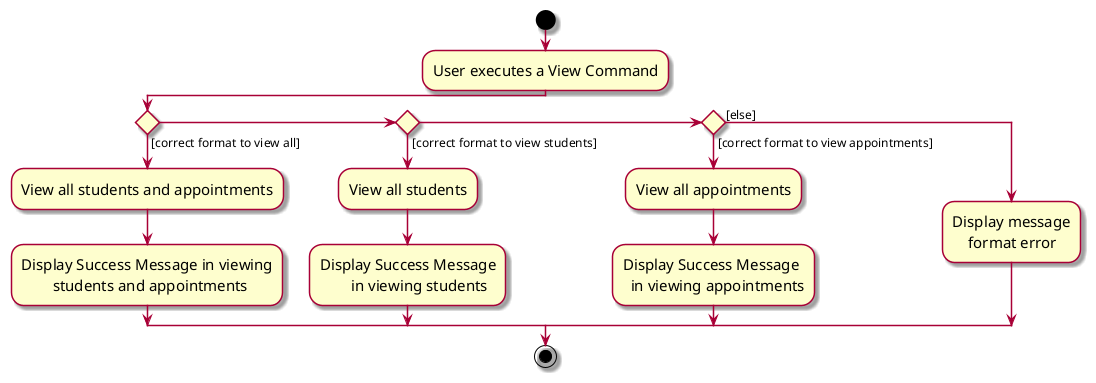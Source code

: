 @startuml
skin rose
skinparam ActivityFontSize 15
skinparam ArrowFontSize 12
start
:User executes a View Command;

'Since the beta syntax does not support placing the condition outside the
'diamond we place it as the true branch instead.

if () then ([correct format to view all])
    :View all students and appointments;
    :Display Success Message in viewing
            students and appointments;
elseif () then ([correct format to view students])
    :View all students;
    :Display Success Message
            in viewing students;
elseif () then ([correct format to view appointments])
    :View all appointments;
    :Display Success Message
      in viewing appointments;
else ([else])
    :Display message
        format error;
endif
stop
@enduml
